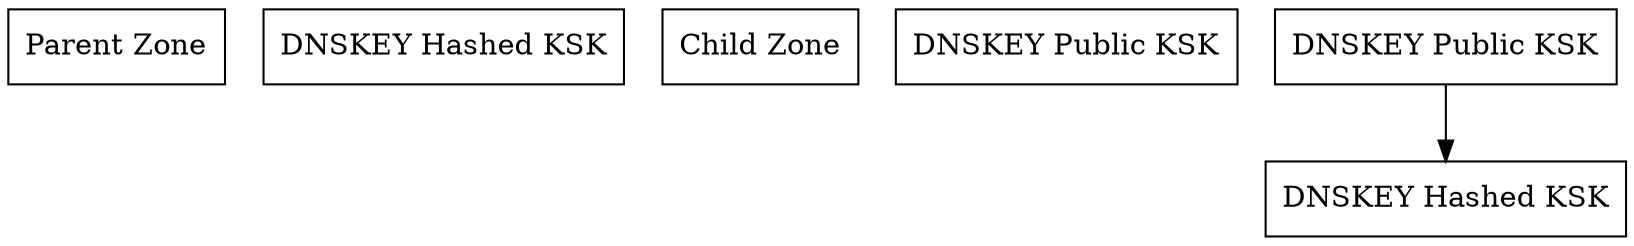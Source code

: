 digraph structs {
node [shape=record];
#	struct1 [shape=record, label="Parent Zone"];
#	struct2 [shape=record, label="Child Zone"];

rank = same; "Parent Zone"; "DNSKEY Hashed KSK";
rank = same; "Child Zone"; "DNSKEY Public KSK";

	struct3 [shape=record, label="DNSKEY Hashed KSK"];
	struct4 [shape=record, label="DNSKEY Public KSK"];

#	struct1 -> struct3 [style=dotted];
#	struct2 -> struct4 [style=dotted];
	struct4 -> struct3;
}
